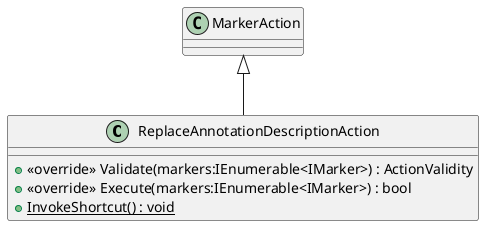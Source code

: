 @startuml
class ReplaceAnnotationDescriptionAction {
    + <<override>> Validate(markers:IEnumerable<IMarker>) : ActionValidity
    + <<override>> Execute(markers:IEnumerable<IMarker>) : bool
    + {static} InvokeShortcut() : void
}
MarkerAction <|-- ReplaceAnnotationDescriptionAction
@enduml
